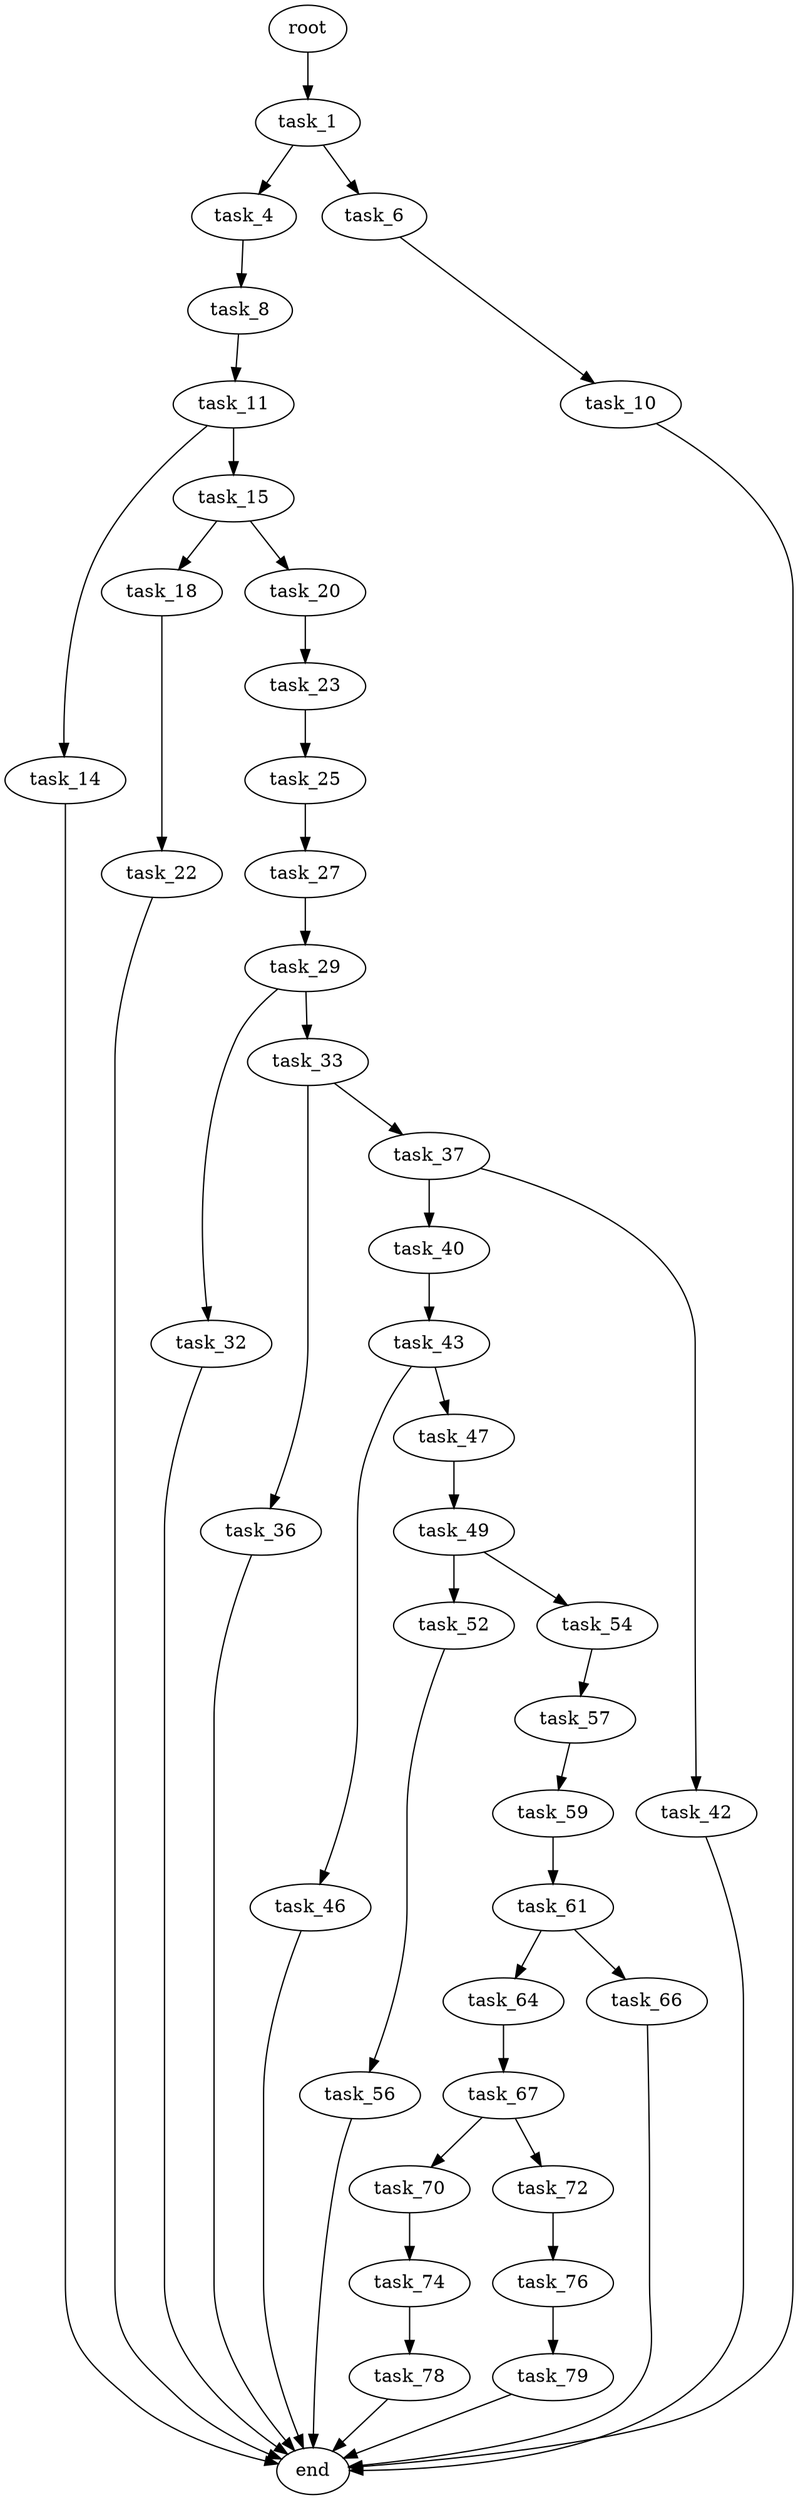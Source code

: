 digraph G {
  root [size="0.000000"];
  task_1 [size="8504475000.000000"];
  task_4 [size="28991029248.000000"];
  task_6 [size="2051590013.000000"];
  task_8 [size="368293445632.000000"];
  task_10 [size="467664485577.000000"];
  task_11 [size="231928233984.000000"];
  task_14 [size="134217728000.000000"];
  task_15 [size="17891873247.000000"];
  task_18 [size="68719476736.000000"];
  task_20 [size="9797733827.000000"];
  task_22 [size="782757789696.000000"];
  task_23 [size="226771751633.000000"];
  task_25 [size="8589934592.000000"];
  task_27 [size="4789032775.000000"];
  task_29 [size="7711244131.000000"];
  task_32 [size="14482595993.000000"];
  task_33 [size="28991029248.000000"];
  task_36 [size="26523515386.000000"];
  task_37 [size="1073741824000.000000"];
  task_40 [size="8534693368.000000"];
  task_42 [size="18395471896.000000"];
  task_43 [size="782757789696.000000"];
  task_46 [size="1997247300.000000"];
  task_47 [size="3122228819.000000"];
  task_49 [size="70704471381.000000"];
  task_52 [size="705241288371.000000"];
  task_54 [size="9966153903.000000"];
  task_56 [size="1098314368168.000000"];
  task_57 [size="549755813888.000000"];
  task_59 [size="549755813888.000000"];
  task_61 [size="3915295473.000000"];
  task_64 [size="782757789696.000000"];
  task_66 [size="320479962197.000000"];
  task_67 [size="652979040754.000000"];
  task_70 [size="9564895506.000000"];
  task_72 [size="549755813888.000000"];
  task_74 [size="1411534047.000000"];
  task_76 [size="11577826054.000000"];
  task_78 [size="549755813888.000000"];
  task_79 [size="12600699305.000000"];
  end [size="0.000000"];

  root -> task_1 [size="1.000000"];
  task_1 -> task_4 [size="209715200.000000"];
  task_1 -> task_6 [size="209715200.000000"];
  task_4 -> task_8 [size="75497472.000000"];
  task_6 -> task_10 [size="75497472.000000"];
  task_8 -> task_11 [size="411041792.000000"];
  task_10 -> end [size="1.000000"];
  task_11 -> task_14 [size="301989888.000000"];
  task_11 -> task_15 [size="301989888.000000"];
  task_14 -> end [size="1.000000"];
  task_15 -> task_18 [size="301989888.000000"];
  task_15 -> task_20 [size="301989888.000000"];
  task_18 -> task_22 [size="134217728.000000"];
  task_20 -> task_23 [size="209715200.000000"];
  task_22 -> end [size="1.000000"];
  task_23 -> task_25 [size="536870912.000000"];
  task_25 -> task_27 [size="33554432.000000"];
  task_27 -> task_29 [size="75497472.000000"];
  task_29 -> task_32 [size="209715200.000000"];
  task_29 -> task_33 [size="209715200.000000"];
  task_32 -> end [size="1.000000"];
  task_33 -> task_36 [size="75497472.000000"];
  task_33 -> task_37 [size="75497472.000000"];
  task_36 -> end [size="1.000000"];
  task_37 -> task_40 [size="838860800.000000"];
  task_37 -> task_42 [size="838860800.000000"];
  task_40 -> task_43 [size="134217728.000000"];
  task_42 -> end [size="1.000000"];
  task_43 -> task_46 [size="679477248.000000"];
  task_43 -> task_47 [size="679477248.000000"];
  task_46 -> end [size="1.000000"];
  task_47 -> task_49 [size="75497472.000000"];
  task_49 -> task_52 [size="75497472.000000"];
  task_49 -> task_54 [size="75497472.000000"];
  task_52 -> task_56 [size="536870912.000000"];
  task_54 -> task_57 [size="301989888.000000"];
  task_56 -> end [size="1.000000"];
  task_57 -> task_59 [size="536870912.000000"];
  task_59 -> task_61 [size="536870912.000000"];
  task_61 -> task_64 [size="411041792.000000"];
  task_61 -> task_66 [size="411041792.000000"];
  task_64 -> task_67 [size="679477248.000000"];
  task_66 -> end [size="1.000000"];
  task_67 -> task_70 [size="536870912.000000"];
  task_67 -> task_72 [size="536870912.000000"];
  task_70 -> task_74 [size="209715200.000000"];
  task_72 -> task_76 [size="536870912.000000"];
  task_74 -> task_78 [size="33554432.000000"];
  task_76 -> task_79 [size="209715200.000000"];
  task_78 -> end [size="1.000000"];
  task_79 -> end [size="1.000000"];
}
